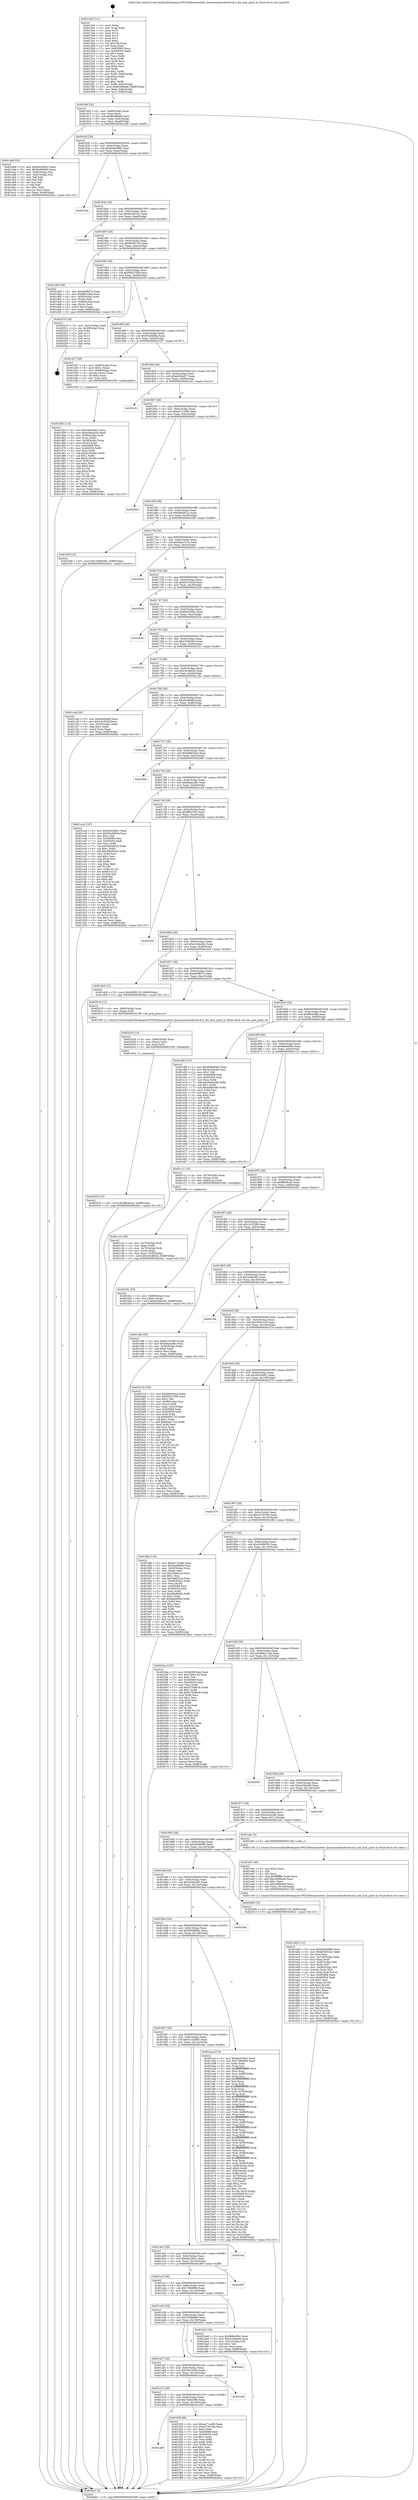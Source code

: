 digraph "0x4015a0" {
  label = "0x4015a0 (/mnt/c/Users/mathe/Desktop/tcc/POCII/binaries/extr_linuxsoundsocdwclocal.h_dw_pcm_push_tx_Final-ollvm.out::main(0))"
  labelloc = "t"
  node[shape=record]

  Entry [label="",width=0.3,height=0.3,shape=circle,fillcolor=black,style=filled]
  "0x40160f" [label="{
     0x40160f [32]\l
     | [instrs]\l
     &nbsp;&nbsp;0x40160f \<+6\>: mov -0x88(%rbp),%eax\l
     &nbsp;&nbsp;0x401615 \<+2\>: mov %eax,%ecx\l
     &nbsp;&nbsp;0x401617 \<+6\>: sub $0x83ef8ab8,%ecx\l
     &nbsp;&nbsp;0x40161d \<+6\>: mov %eax,-0x9c(%rbp)\l
     &nbsp;&nbsp;0x401623 \<+6\>: mov %ecx,-0xa0(%rbp)\l
     &nbsp;&nbsp;0x401629 \<+6\>: je 0000000000401a99 \<main+0x4f9\>\l
  }"]
  "0x401a99" [label="{
     0x401a99 [53]\l
     | [instrs]\l
     &nbsp;&nbsp;0x401a99 \<+5\>: mov $0xbdc028a3,%eax\l
     &nbsp;&nbsp;0x401a9e \<+5\>: mov $0x5b584b62,%ecx\l
     &nbsp;&nbsp;0x401aa3 \<+6\>: mov -0x82(%rbp),%dl\l
     &nbsp;&nbsp;0x401aa9 \<+7\>: mov -0x81(%rbp),%sil\l
     &nbsp;&nbsp;0x401ab0 \<+3\>: mov %dl,%dil\l
     &nbsp;&nbsp;0x401ab3 \<+3\>: and %sil,%dil\l
     &nbsp;&nbsp;0x401ab6 \<+3\>: xor %sil,%dl\l
     &nbsp;&nbsp;0x401ab9 \<+3\>: or %dl,%dil\l
     &nbsp;&nbsp;0x401abc \<+4\>: test $0x1,%dil\l
     &nbsp;&nbsp;0x401ac0 \<+3\>: cmovne %ecx,%eax\l
     &nbsp;&nbsp;0x401ac3 \<+6\>: mov %eax,-0x88(%rbp)\l
     &nbsp;&nbsp;0x401ac9 \<+5\>: jmp 00000000004026a1 \<main+0x1101\>\l
  }"]
  "0x40162f" [label="{
     0x40162f [28]\l
     | [instrs]\l
     &nbsp;&nbsp;0x40162f \<+5\>: jmp 0000000000401634 \<main+0x94\>\l
     &nbsp;&nbsp;0x401634 \<+6\>: mov -0x9c(%rbp),%eax\l
     &nbsp;&nbsp;0x40163a \<+5\>: sub $0x85be0960,%eax\l
     &nbsp;&nbsp;0x40163f \<+6\>: mov %eax,-0xa4(%rbp)\l
     &nbsp;&nbsp;0x401645 \<+6\>: je 00000000004025ad \<main+0x100d\>\l
  }"]
  "0x4026a1" [label="{
     0x4026a1 [5]\l
     | [instrs]\l
     &nbsp;&nbsp;0x4026a1 \<+5\>: jmp 000000000040160f \<main+0x6f\>\l
  }"]
  "0x4015a0" [label="{
     0x4015a0 [111]\l
     | [instrs]\l
     &nbsp;&nbsp;0x4015a0 \<+1\>: push %rbp\l
     &nbsp;&nbsp;0x4015a1 \<+3\>: mov %rsp,%rbp\l
     &nbsp;&nbsp;0x4015a4 \<+2\>: push %r15\l
     &nbsp;&nbsp;0x4015a6 \<+2\>: push %r14\l
     &nbsp;&nbsp;0x4015a8 \<+2\>: push %r13\l
     &nbsp;&nbsp;0x4015aa \<+2\>: push %r12\l
     &nbsp;&nbsp;0x4015ac \<+1\>: push %rbx\l
     &nbsp;&nbsp;0x4015ad \<+7\>: sub $0x138,%rsp\l
     &nbsp;&nbsp;0x4015b4 \<+2\>: xor %eax,%eax\l
     &nbsp;&nbsp;0x4015b6 \<+7\>: mov 0x405068,%ecx\l
     &nbsp;&nbsp;0x4015bd \<+7\>: mov 0x405054,%edx\l
     &nbsp;&nbsp;0x4015c4 \<+3\>: sub $0x1,%eax\l
     &nbsp;&nbsp;0x4015c7 \<+3\>: mov %ecx,%r8d\l
     &nbsp;&nbsp;0x4015ca \<+3\>: add %eax,%r8d\l
     &nbsp;&nbsp;0x4015cd \<+4\>: imul %r8d,%ecx\l
     &nbsp;&nbsp;0x4015d1 \<+3\>: and $0x1,%ecx\l
     &nbsp;&nbsp;0x4015d4 \<+3\>: cmp $0x0,%ecx\l
     &nbsp;&nbsp;0x4015d7 \<+4\>: sete %r9b\l
     &nbsp;&nbsp;0x4015db \<+4\>: and $0x1,%r9b\l
     &nbsp;&nbsp;0x4015df \<+7\>: mov %r9b,-0x82(%rbp)\l
     &nbsp;&nbsp;0x4015e6 \<+3\>: cmp $0xa,%edx\l
     &nbsp;&nbsp;0x4015e9 \<+4\>: setl %r9b\l
     &nbsp;&nbsp;0x4015ed \<+4\>: and $0x1,%r9b\l
     &nbsp;&nbsp;0x4015f1 \<+7\>: mov %r9b,-0x81(%rbp)\l
     &nbsp;&nbsp;0x4015f8 \<+10\>: movl $0x83ef8ab8,-0x88(%rbp)\l
     &nbsp;&nbsp;0x401602 \<+6\>: mov %edi,-0x8c(%rbp)\l
     &nbsp;&nbsp;0x401608 \<+7\>: mov %rsi,-0x98(%rbp)\l
  }"]
  Exit [label="",width=0.3,height=0.3,shape=circle,fillcolor=black,style=filled,peripheries=2]
  "0x4025ad" [label="{
     0x4025ad\l
  }", style=dashed]
  "0x40164b" [label="{
     0x40164b [28]\l
     | [instrs]\l
     &nbsp;&nbsp;0x40164b \<+5\>: jmp 0000000000401650 \<main+0xb0\>\l
     &nbsp;&nbsp;0x401650 \<+6\>: mov -0x9c(%rbp),%eax\l
     &nbsp;&nbsp;0x401656 \<+5\>: sub $0x8e3361d1,%eax\l
     &nbsp;&nbsp;0x40165b \<+6\>: mov %eax,-0xa8(%rbp)\l
     &nbsp;&nbsp;0x401661 \<+6\>: je 0000000000402625 \<main+0x1085\>\l
  }"]
  "0x402033" [label="{
     0x402033 [15]\l
     | [instrs]\l
     &nbsp;&nbsp;0x402033 \<+10\>: movl $0xff636cd2,-0x88(%rbp)\l
     &nbsp;&nbsp;0x40203d \<+5\>: jmp 00000000004026a1 \<main+0x1101\>\l
  }"]
  "0x402625" [label="{
     0x402625\l
  }", style=dashed]
  "0x401667" [label="{
     0x401667 [28]\l
     | [instrs]\l
     &nbsp;&nbsp;0x401667 \<+5\>: jmp 000000000040166c \<main+0xcc\>\l
     &nbsp;&nbsp;0x40166c \<+6\>: mov -0x9c(%rbp),%eax\l
     &nbsp;&nbsp;0x401672 \<+5\>: sub $0x900f5139,%eax\l
     &nbsp;&nbsp;0x401677 \<+6\>: mov %eax,-0xac(%rbp)\l
     &nbsp;&nbsp;0x40167d \<+6\>: je 0000000000401dd5 \<main+0x835\>\l
  }"]
  "0x402024" [label="{
     0x402024 [15]\l
     | [instrs]\l
     &nbsp;&nbsp;0x402024 \<+4\>: mov -0x60(%rbp),%rax\l
     &nbsp;&nbsp;0x402028 \<+3\>: mov (%rax),%rax\l
     &nbsp;&nbsp;0x40202b \<+3\>: mov %rax,%rdi\l
     &nbsp;&nbsp;0x40202e \<+5\>: call 0000000000401030 \<free@plt\>\l
     | [calls]\l
     &nbsp;&nbsp;0x401030 \{1\} (unknown)\l
  }"]
  "0x401dd5" [label="{
     0x401dd5 [36]\l
     | [instrs]\l
     &nbsp;&nbsp;0x401dd5 \<+5\>: mov $0xe60fbf75,%eax\l
     &nbsp;&nbsp;0x401dda \<+5\>: mov $0xf8b3c8fa,%ecx\l
     &nbsp;&nbsp;0x401ddf \<+4\>: mov -0x58(%rbp),%rdx\l
     &nbsp;&nbsp;0x401de3 \<+2\>: mov (%rdx),%esi\l
     &nbsp;&nbsp;0x401de5 \<+4\>: mov -0x68(%rbp),%rdx\l
     &nbsp;&nbsp;0x401de9 \<+2\>: cmp (%rdx),%esi\l
     &nbsp;&nbsp;0x401deb \<+3\>: cmovl %ecx,%eax\l
     &nbsp;&nbsp;0x401dee \<+6\>: mov %eax,-0x88(%rbp)\l
     &nbsp;&nbsp;0x401df4 \<+5\>: jmp 00000000004026a1 \<main+0x1101\>\l
  }"]
  "0x401683" [label="{
     0x401683 [28]\l
     | [instrs]\l
     &nbsp;&nbsp;0x401683 \<+5\>: jmp 0000000000401688 \<main+0xe8\>\l
     &nbsp;&nbsp;0x401688 \<+6\>: mov -0x9c(%rbp),%eax\l
     &nbsp;&nbsp;0x40168e \<+5\>: sub $0x90427f58,%eax\l
     &nbsp;&nbsp;0x401693 \<+6\>: mov %eax,-0xb0(%rbp)\l
     &nbsp;&nbsp;0x401699 \<+6\>: je 0000000000402519 \<main+0xf79\>\l
  }"]
  "0x401a8f" [label="{
     0x401a8f\l
  }", style=dashed]
  "0x402519" [label="{
     0x402519 [18]\l
     | [instrs]\l
     &nbsp;&nbsp;0x402519 \<+3\>: mov -0x2c(%rbp),%eax\l
     &nbsp;&nbsp;0x40251c \<+4\>: lea -0x28(%rbp),%rsp\l
     &nbsp;&nbsp;0x402520 \<+1\>: pop %rbx\l
     &nbsp;&nbsp;0x402521 \<+2\>: pop %r12\l
     &nbsp;&nbsp;0x402523 \<+2\>: pop %r13\l
     &nbsp;&nbsp;0x402525 \<+2\>: pop %r14\l
     &nbsp;&nbsp;0x402527 \<+2\>: pop %r15\l
     &nbsp;&nbsp;0x402529 \<+1\>: pop %rbp\l
     &nbsp;&nbsp;0x40252a \<+1\>: ret\l
  }"]
  "0x40169f" [label="{
     0x40169f [28]\l
     | [instrs]\l
     &nbsp;&nbsp;0x40169f \<+5\>: jmp 00000000004016a4 \<main+0x104\>\l
     &nbsp;&nbsp;0x4016a4 \<+6\>: mov -0x9c(%rbp),%eax\l
     &nbsp;&nbsp;0x4016aa \<+5\>: sub $0x95a9db0a,%eax\l
     &nbsp;&nbsp;0x4016af \<+6\>: mov %eax,-0xb4(%rbp)\l
     &nbsp;&nbsp;0x4016b5 \<+6\>: je 0000000000401d37 \<main+0x797\>\l
  }"]
  "0x401f38" [label="{
     0x401f38 [86]\l
     | [instrs]\l
     &nbsp;&nbsp;0x401f38 \<+5\>: mov $0xaa71c499,%eax\l
     &nbsp;&nbsp;0x401f3d \<+5\>: mov $0x3c7b518e,%ecx\l
     &nbsp;&nbsp;0x401f42 \<+2\>: xor %edx,%edx\l
     &nbsp;&nbsp;0x401f44 \<+7\>: mov 0x405068,%esi\l
     &nbsp;&nbsp;0x401f4b \<+7\>: mov 0x405054,%edi\l
     &nbsp;&nbsp;0x401f52 \<+3\>: sub $0x1,%edx\l
     &nbsp;&nbsp;0x401f55 \<+3\>: mov %esi,%r8d\l
     &nbsp;&nbsp;0x401f58 \<+3\>: add %edx,%r8d\l
     &nbsp;&nbsp;0x401f5b \<+4\>: imul %r8d,%esi\l
     &nbsp;&nbsp;0x401f5f \<+3\>: and $0x1,%esi\l
     &nbsp;&nbsp;0x401f62 \<+3\>: cmp $0x0,%esi\l
     &nbsp;&nbsp;0x401f65 \<+4\>: sete %r9b\l
     &nbsp;&nbsp;0x401f69 \<+3\>: cmp $0xa,%edi\l
     &nbsp;&nbsp;0x401f6c \<+4\>: setl %r10b\l
     &nbsp;&nbsp;0x401f70 \<+3\>: mov %r9b,%r11b\l
     &nbsp;&nbsp;0x401f73 \<+3\>: and %r10b,%r11b\l
     &nbsp;&nbsp;0x401f76 \<+3\>: xor %r10b,%r9b\l
     &nbsp;&nbsp;0x401f79 \<+3\>: or %r9b,%r11b\l
     &nbsp;&nbsp;0x401f7c \<+4\>: test $0x1,%r11b\l
     &nbsp;&nbsp;0x401f80 \<+3\>: cmovne %ecx,%eax\l
     &nbsp;&nbsp;0x401f83 \<+6\>: mov %eax,-0x88(%rbp)\l
     &nbsp;&nbsp;0x401f89 \<+5\>: jmp 00000000004026a1 \<main+0x1101\>\l
  }"]
  "0x401d37" [label="{
     0x401d37 [29]\l
     | [instrs]\l
     &nbsp;&nbsp;0x401d37 \<+4\>: mov -0x68(%rbp),%rax\l
     &nbsp;&nbsp;0x401d3b \<+6\>: movl $0x1,(%rax)\l
     &nbsp;&nbsp;0x401d41 \<+4\>: mov -0x68(%rbp),%rax\l
     &nbsp;&nbsp;0x401d45 \<+3\>: movslq (%rax),%rax\l
     &nbsp;&nbsp;0x401d48 \<+4\>: shl $0x2,%rax\l
     &nbsp;&nbsp;0x401d4c \<+3\>: mov %rax,%rdi\l
     &nbsp;&nbsp;0x401d4f \<+5\>: call 0000000000401050 \<malloc@plt\>\l
     | [calls]\l
     &nbsp;&nbsp;0x401050 \{1\} (unknown)\l
  }"]
  "0x4016bb" [label="{
     0x4016bb [28]\l
     | [instrs]\l
     &nbsp;&nbsp;0x4016bb \<+5\>: jmp 00000000004016c0 \<main+0x120\>\l
     &nbsp;&nbsp;0x4016c0 \<+6\>: mov -0x9c(%rbp),%eax\l
     &nbsp;&nbsp;0x4016c6 \<+5\>: sub $0xa8504d17,%eax\l
     &nbsp;&nbsp;0x4016cb \<+6\>: mov %eax,-0xb8(%rbp)\l
     &nbsp;&nbsp;0x4016d1 \<+6\>: je 00000000004021d1 \<main+0xc31\>\l
  }"]
  "0x401a73" [label="{
     0x401a73 [28]\l
     | [instrs]\l
     &nbsp;&nbsp;0x401a73 \<+5\>: jmp 0000000000401a78 \<main+0x4d8\>\l
     &nbsp;&nbsp;0x401a78 \<+6\>: mov -0x9c(%rbp),%eax\l
     &nbsp;&nbsp;0x401a7e \<+5\>: sub $0x7b9b2060,%eax\l
     &nbsp;&nbsp;0x401a83 \<+6\>: mov %eax,-0x140(%rbp)\l
     &nbsp;&nbsp;0x401a89 \<+6\>: je 0000000000401f38 \<main+0x998\>\l
  }"]
  "0x4021d1" [label="{
     0x4021d1\l
  }", style=dashed]
  "0x4016d7" [label="{
     0x4016d7 [28]\l
     | [instrs]\l
     &nbsp;&nbsp;0x4016d7 \<+5\>: jmp 00000000004016dc \<main+0x13c\>\l
     &nbsp;&nbsp;0x4016dc \<+6\>: mov -0x9c(%rbp),%eax\l
     &nbsp;&nbsp;0x4016e2 \<+5\>: sub $0xaa71c499,%eax\l
     &nbsp;&nbsp;0x4016e7 \<+6\>: mov %eax,-0xbc(%rbp)\l
     &nbsp;&nbsp;0x4016ed \<+6\>: je 0000000000402603 \<main+0x1063\>\l
  }"]
  "0x4021ad" [label="{
     0x4021ad\l
  }", style=dashed]
  "0x402603" [label="{
     0x402603\l
  }", style=dashed]
  "0x4016f3" [label="{
     0x4016f3 [28]\l
     | [instrs]\l
     &nbsp;&nbsp;0x4016f3 \<+5\>: jmp 00000000004016f8 \<main+0x158\>\l
     &nbsp;&nbsp;0x4016f8 \<+6\>: mov -0x9c(%rbp),%eax\l
     &nbsp;&nbsp;0x4016fe \<+5\>: sub $0xb9d3022c,%eax\l
     &nbsp;&nbsp;0x401703 \<+6\>: mov %eax,-0xc0(%rbp)\l
     &nbsp;&nbsp;0x401709 \<+6\>: je 0000000000401f29 \<main+0x989\>\l
  }"]
  "0x401a57" [label="{
     0x401a57 [28]\l
     | [instrs]\l
     &nbsp;&nbsp;0x401a57 \<+5\>: jmp 0000000000401a5c \<main+0x4bc\>\l
     &nbsp;&nbsp;0x401a5c \<+6\>: mov -0x9c(%rbp),%eax\l
     &nbsp;&nbsp;0x401a62 \<+5\>: sub $0x79416420,%eax\l
     &nbsp;&nbsp;0x401a67 \<+6\>: mov %eax,-0x13c(%rbp)\l
     &nbsp;&nbsp;0x401a6d \<+6\>: je 00000000004021ad \<main+0xc0d\>\l
  }"]
  "0x401f29" [label="{
     0x401f29 [15]\l
     | [instrs]\l
     &nbsp;&nbsp;0x401f29 \<+10\>: movl $0x7b9b2060,-0x88(%rbp)\l
     &nbsp;&nbsp;0x401f33 \<+5\>: jmp 00000000004026a1 \<main+0x1101\>\l
  }"]
  "0x40170f" [label="{
     0x40170f [28]\l
     | [instrs]\l
     &nbsp;&nbsp;0x40170f \<+5\>: jmp 0000000000401714 \<main+0x174\>\l
     &nbsp;&nbsp;0x401714 \<+6\>: mov -0x9c(%rbp),%eax\l
     &nbsp;&nbsp;0x40171a \<+5\>: sub $0xbbac7e7a,%eax\l
     &nbsp;&nbsp;0x40171f \<+6\>: mov %eax,-0xc4(%rbp)\l
     &nbsp;&nbsp;0x401725 \<+6\>: je 0000000000402042 \<main+0xaa2\>\l
  }"]
  "0x402662" [label="{
     0x402662\l
  }", style=dashed]
  "0x402042" [label="{
     0x402042\l
  }", style=dashed]
  "0x40172b" [label="{
     0x40172b [28]\l
     | [instrs]\l
     &nbsp;&nbsp;0x40172b \<+5\>: jmp 0000000000401730 \<main+0x190\>\l
     &nbsp;&nbsp;0x401730 \<+6\>: mov -0x9c(%rbp),%eax\l
     &nbsp;&nbsp;0x401736 \<+5\>: sub $0xbd74322f,%eax\l
     &nbsp;&nbsp;0x40173b \<+6\>: mov %eax,-0xc8(%rbp)\l
     &nbsp;&nbsp;0x401741 \<+6\>: je 00000000004022e9 \<main+0xd49\>\l
  }"]
  "0x401eb9" [label="{
     0x401eb9 [112]\l
     | [instrs]\l
     &nbsp;&nbsp;0x401eb9 \<+5\>: mov $0x85be0960,%ecx\l
     &nbsp;&nbsp;0x401ebe \<+5\>: mov $0xb9d3022c,%edx\l
     &nbsp;&nbsp;0x401ec3 \<+2\>: xor %esi,%esi\l
     &nbsp;&nbsp;0x401ec5 \<+6\>: mov -0x144(%rbp),%edi\l
     &nbsp;&nbsp;0x401ecb \<+3\>: imul %eax,%edi\l
     &nbsp;&nbsp;0x401ece \<+4\>: mov -0x60(%rbp),%r8\l
     &nbsp;&nbsp;0x401ed2 \<+3\>: mov (%r8),%r8\l
     &nbsp;&nbsp;0x401ed5 \<+4\>: mov -0x58(%rbp),%r9\l
     &nbsp;&nbsp;0x401ed9 \<+3\>: movslq (%r9),%r9\l
     &nbsp;&nbsp;0x401edc \<+4\>: mov %edi,(%r8,%r9,4)\l
     &nbsp;&nbsp;0x401ee0 \<+7\>: mov 0x405068,%eax\l
     &nbsp;&nbsp;0x401ee7 \<+7\>: mov 0x405054,%edi\l
     &nbsp;&nbsp;0x401eee \<+3\>: sub $0x1,%esi\l
     &nbsp;&nbsp;0x401ef1 \<+3\>: mov %eax,%r10d\l
     &nbsp;&nbsp;0x401ef4 \<+3\>: add %esi,%r10d\l
     &nbsp;&nbsp;0x401ef7 \<+4\>: imul %r10d,%eax\l
     &nbsp;&nbsp;0x401efb \<+3\>: and $0x1,%eax\l
     &nbsp;&nbsp;0x401efe \<+3\>: cmp $0x0,%eax\l
     &nbsp;&nbsp;0x401f01 \<+4\>: sete %r11b\l
     &nbsp;&nbsp;0x401f05 \<+3\>: cmp $0xa,%edi\l
     &nbsp;&nbsp;0x401f08 \<+3\>: setl %bl\l
     &nbsp;&nbsp;0x401f0b \<+3\>: mov %r11b,%r14b\l
     &nbsp;&nbsp;0x401f0e \<+3\>: and %bl,%r14b\l
     &nbsp;&nbsp;0x401f11 \<+3\>: xor %bl,%r11b\l
     &nbsp;&nbsp;0x401f14 \<+3\>: or %r11b,%r14b\l
     &nbsp;&nbsp;0x401f17 \<+4\>: test $0x1,%r14b\l
     &nbsp;&nbsp;0x401f1b \<+3\>: cmovne %edx,%ecx\l
     &nbsp;&nbsp;0x401f1e \<+6\>: mov %ecx,-0x88(%rbp)\l
     &nbsp;&nbsp;0x401f24 \<+5\>: jmp 00000000004026a1 \<main+0x1101\>\l
  }"]
  "0x4022e9" [label="{
     0x4022e9\l
  }", style=dashed]
  "0x401747" [label="{
     0x401747 [28]\l
     | [instrs]\l
     &nbsp;&nbsp;0x401747 \<+5\>: jmp 000000000040174c \<main+0x1ac\>\l
     &nbsp;&nbsp;0x40174c \<+6\>: mov -0x9c(%rbp),%eax\l
     &nbsp;&nbsp;0x401752 \<+5\>: sub $0xbdc028a3,%eax\l
     &nbsp;&nbsp;0x401757 \<+6\>: mov %eax,-0xcc(%rbp)\l
     &nbsp;&nbsp;0x40175d \<+6\>: je 000000000040252b \<main+0xf8b\>\l
  }"]
  "0x401e91" [label="{
     0x401e91 [40]\l
     | [instrs]\l
     &nbsp;&nbsp;0x401e91 \<+5\>: mov $0x2,%ecx\l
     &nbsp;&nbsp;0x401e96 \<+1\>: cltd\l
     &nbsp;&nbsp;0x401e97 \<+2\>: idiv %ecx\l
     &nbsp;&nbsp;0x401e99 \<+6\>: imul $0xfffffffe,%edx,%ecx\l
     &nbsp;&nbsp;0x401e9f \<+6\>: add $0xc4966ad4,%ecx\l
     &nbsp;&nbsp;0x401ea5 \<+3\>: add $0x1,%ecx\l
     &nbsp;&nbsp;0x401ea8 \<+6\>: sub $0xc4966ad4,%ecx\l
     &nbsp;&nbsp;0x401eae \<+6\>: mov %ecx,-0x144(%rbp)\l
     &nbsp;&nbsp;0x401eb4 \<+5\>: call 0000000000401160 \<next_i\>\l
     | [calls]\l
     &nbsp;&nbsp;0x401160 \{1\} (/mnt/c/Users/mathe/Desktop/tcc/POCII/binaries/extr_linuxsoundsocdwclocal.h_dw_pcm_push_tx_Final-ollvm.out::next_i)\l
  }"]
  "0x40252b" [label="{
     0x40252b\l
  }", style=dashed]
  "0x401763" [label="{
     0x401763 [28]\l
     | [instrs]\l
     &nbsp;&nbsp;0x401763 \<+5\>: jmp 0000000000401768 \<main+0x1c8\>\l
     &nbsp;&nbsp;0x401768 \<+6\>: mov -0x9c(%rbp),%eax\l
     &nbsp;&nbsp;0x40176e \<+5\>: sub $0xc538d3b0,%eax\l
     &nbsp;&nbsp;0x401773 \<+6\>: mov %eax,-0xd0(%rbp)\l
     &nbsp;&nbsp;0x401779 \<+6\>: je 000000000040222c \<main+0xc8c\>\l
  }"]
  "0x401d54" [label="{
     0x401d54 [114]\l
     | [instrs]\l
     &nbsp;&nbsp;0x401d54 \<+5\>: mov $0x265c8d01,%ecx\l
     &nbsp;&nbsp;0x401d59 \<+5\>: mov $0xe5d4a424,%edx\l
     &nbsp;&nbsp;0x401d5e \<+4\>: mov -0x60(%rbp),%rdi\l
     &nbsp;&nbsp;0x401d62 \<+3\>: mov %rax,(%rdi)\l
     &nbsp;&nbsp;0x401d65 \<+4\>: mov -0x58(%rbp),%rax\l
     &nbsp;&nbsp;0x401d69 \<+6\>: movl $0x0,(%rax)\l
     &nbsp;&nbsp;0x401d6f \<+7\>: mov 0x405068,%esi\l
     &nbsp;&nbsp;0x401d76 \<+8\>: mov 0x405054,%r8d\l
     &nbsp;&nbsp;0x401d7e \<+3\>: mov %esi,%r9d\l
     &nbsp;&nbsp;0x401d81 \<+7\>: sub $0xdc323e6c,%r9d\l
     &nbsp;&nbsp;0x401d88 \<+4\>: sub $0x1,%r9d\l
     &nbsp;&nbsp;0x401d8c \<+7\>: add $0xdc323e6c,%r9d\l
     &nbsp;&nbsp;0x401d93 \<+4\>: imul %r9d,%esi\l
     &nbsp;&nbsp;0x401d97 \<+3\>: and $0x1,%esi\l
     &nbsp;&nbsp;0x401d9a \<+3\>: cmp $0x0,%esi\l
     &nbsp;&nbsp;0x401d9d \<+4\>: sete %r10b\l
     &nbsp;&nbsp;0x401da1 \<+4\>: cmp $0xa,%r8d\l
     &nbsp;&nbsp;0x401da5 \<+4\>: setl %r11b\l
     &nbsp;&nbsp;0x401da9 \<+3\>: mov %r10b,%bl\l
     &nbsp;&nbsp;0x401dac \<+3\>: and %r11b,%bl\l
     &nbsp;&nbsp;0x401daf \<+3\>: xor %r11b,%r10b\l
     &nbsp;&nbsp;0x401db2 \<+3\>: or %r10b,%bl\l
     &nbsp;&nbsp;0x401db5 \<+3\>: test $0x1,%bl\l
     &nbsp;&nbsp;0x401db8 \<+3\>: cmovne %edx,%ecx\l
     &nbsp;&nbsp;0x401dbb \<+6\>: mov %ecx,-0x88(%rbp)\l
     &nbsp;&nbsp;0x401dc1 \<+5\>: jmp 00000000004026a1 \<main+0x1101\>\l
  }"]
  "0x40222c" [label="{
     0x40222c\l
  }", style=dashed]
  "0x40177f" [label="{
     0x40177f [28]\l
     | [instrs]\l
     &nbsp;&nbsp;0x40177f \<+5\>: jmp 0000000000401784 \<main+0x1e4\>\l
     &nbsp;&nbsp;0x401784 \<+6\>: mov -0x9c(%rbp),%eax\l
     &nbsp;&nbsp;0x40178a \<+5\>: sub $0xc6c4b62b,%eax\l
     &nbsp;&nbsp;0x40178f \<+6\>: mov %eax,-0xd4(%rbp)\l
     &nbsp;&nbsp;0x401795 \<+6\>: je 0000000000401c4a \<main+0x6aa\>\l
  }"]
  "0x401c2c" [label="{
     0x401c2c [30]\l
     | [instrs]\l
     &nbsp;&nbsp;0x401c2c \<+4\>: mov -0x70(%rbp),%rdi\l
     &nbsp;&nbsp;0x401c30 \<+2\>: mov %eax,(%rdi)\l
     &nbsp;&nbsp;0x401c32 \<+4\>: mov -0x70(%rbp),%rdi\l
     &nbsp;&nbsp;0x401c36 \<+2\>: mov (%rdi),%eax\l
     &nbsp;&nbsp;0x401c38 \<+3\>: mov %eax,-0x30(%rbp)\l
     &nbsp;&nbsp;0x401c3b \<+10\>: movl $0xc6c4b62b,-0x88(%rbp)\l
     &nbsp;&nbsp;0x401c45 \<+5\>: jmp 00000000004026a1 \<main+0x1101\>\l
  }"]
  "0x401c4a" [label="{
     0x401c4a [30]\l
     | [instrs]\l
     &nbsp;&nbsp;0x401c4a \<+5\>: mov $0xcbc69d4f,%eax\l
     &nbsp;&nbsp;0x401c4f \<+5\>: mov $0x141f52bf,%ecx\l
     &nbsp;&nbsp;0x401c54 \<+3\>: mov -0x30(%rbp),%edx\l
     &nbsp;&nbsp;0x401c57 \<+3\>: cmp $0x1,%edx\l
     &nbsp;&nbsp;0x401c5a \<+3\>: cmovl %ecx,%eax\l
     &nbsp;&nbsp;0x401c5d \<+6\>: mov %eax,-0x88(%rbp)\l
     &nbsp;&nbsp;0x401c63 \<+5\>: jmp 00000000004026a1 \<main+0x1101\>\l
  }"]
  "0x40179b" [label="{
     0x40179b [28]\l
     | [instrs]\l
     &nbsp;&nbsp;0x40179b \<+5\>: jmp 00000000004017a0 \<main+0x200\>\l
     &nbsp;&nbsp;0x4017a0 \<+6\>: mov -0x9c(%rbp),%eax\l
     &nbsp;&nbsp;0x4017a6 \<+5\>: sub $0xcbc69d4f,%eax\l
     &nbsp;&nbsp;0x4017ab \<+6\>: mov %eax,-0xd8(%rbp)\l
     &nbsp;&nbsp;0x4017b1 \<+6\>: je 0000000000401c68 \<main+0x6c8\>\l
  }"]
  "0x401a3b" [label="{
     0x401a3b [28]\l
     | [instrs]\l
     &nbsp;&nbsp;0x401a3b \<+5\>: jmp 0000000000401a40 \<main+0x4a0\>\l
     &nbsp;&nbsp;0x401a40 \<+6\>: mov -0x9c(%rbp),%eax\l
     &nbsp;&nbsp;0x401a46 \<+5\>: sub $0x76396b90,%eax\l
     &nbsp;&nbsp;0x401a4b \<+6\>: mov %eax,-0x138(%rbp)\l
     &nbsp;&nbsp;0x401a51 \<+6\>: je 0000000000402662 \<main+0x10c2\>\l
  }"]
  "0x401c68" [label="{
     0x401c68\l
  }", style=dashed]
  "0x4017b7" [label="{
     0x4017b7 [28]\l
     | [instrs]\l
     &nbsp;&nbsp;0x4017b7 \<+5\>: jmp 00000000004017bc \<main+0x21c\>\l
     &nbsp;&nbsp;0x4017bc \<+6\>: mov -0x9c(%rbp),%eax\l
     &nbsp;&nbsp;0x4017c2 \<+5\>: sub $0xd06934ea,%eax\l
     &nbsp;&nbsp;0x4017c7 \<+6\>: mov %eax,-0xdc(%rbp)\l
     &nbsp;&nbsp;0x4017cd \<+6\>: je 000000000040268c \<main+0x10ec\>\l
  }"]
  "0x401be0" [label="{
     0x401be0 [30]\l
     | [instrs]\l
     &nbsp;&nbsp;0x401be0 \<+5\>: mov $0xfb6e089c,%eax\l
     &nbsp;&nbsp;0x401be5 \<+5\>: mov $0x4c26ae9d,%ecx\l
     &nbsp;&nbsp;0x401bea \<+3\>: mov -0x31(%rbp),%dl\l
     &nbsp;&nbsp;0x401bed \<+3\>: test $0x1,%dl\l
     &nbsp;&nbsp;0x401bf0 \<+3\>: cmovne %ecx,%eax\l
     &nbsp;&nbsp;0x401bf3 \<+6\>: mov %eax,-0x88(%rbp)\l
     &nbsp;&nbsp;0x401bf9 \<+5\>: jmp 00000000004026a1 \<main+0x1101\>\l
  }"]
  "0x40268c" [label="{
     0x40268c\l
  }", style=dashed]
  "0x4017d3" [label="{
     0x4017d3 [28]\l
     | [instrs]\l
     &nbsp;&nbsp;0x4017d3 \<+5\>: jmp 00000000004017d8 \<main+0x238\>\l
     &nbsp;&nbsp;0x4017d8 \<+6\>: mov -0x9c(%rbp),%eax\l
     &nbsp;&nbsp;0x4017de \<+5\>: sub $0xd9aea48c,%eax\l
     &nbsp;&nbsp;0x4017e3 \<+6\>: mov %eax,-0xe0(%rbp)\l
     &nbsp;&nbsp;0x4017e9 \<+6\>: je 0000000000401ca4 \<main+0x704\>\l
  }"]
  "0x401a1f" [label="{
     0x401a1f [28]\l
     | [instrs]\l
     &nbsp;&nbsp;0x401a1f \<+5\>: jmp 0000000000401a24 \<main+0x484\>\l
     &nbsp;&nbsp;0x401a24 \<+6\>: mov -0x9c(%rbp),%eax\l
     &nbsp;&nbsp;0x401a2a \<+5\>: sub $0x73f6d99d,%eax\l
     &nbsp;&nbsp;0x401a2f \<+6\>: mov %eax,-0x134(%rbp)\l
     &nbsp;&nbsp;0x401a35 \<+6\>: je 0000000000401be0 \<main+0x640\>\l
  }"]
  "0x401ca4" [label="{
     0x401ca4 [147]\l
     | [instrs]\l
     &nbsp;&nbsp;0x401ca4 \<+5\>: mov $0x265c8d01,%eax\l
     &nbsp;&nbsp;0x401ca9 \<+5\>: mov $0x95a9db0a,%ecx\l
     &nbsp;&nbsp;0x401cae \<+2\>: mov $0x1,%dl\l
     &nbsp;&nbsp;0x401cb0 \<+7\>: mov 0x405068,%esi\l
     &nbsp;&nbsp;0x401cb7 \<+7\>: mov 0x405054,%edi\l
     &nbsp;&nbsp;0x401cbe \<+3\>: mov %esi,%r8d\l
     &nbsp;&nbsp;0x401cc1 \<+7\>: sub $0x39d28c92,%r8d\l
     &nbsp;&nbsp;0x401cc8 \<+4\>: sub $0x1,%r8d\l
     &nbsp;&nbsp;0x401ccc \<+7\>: add $0x39d28c92,%r8d\l
     &nbsp;&nbsp;0x401cd3 \<+4\>: imul %r8d,%esi\l
     &nbsp;&nbsp;0x401cd7 \<+3\>: and $0x1,%esi\l
     &nbsp;&nbsp;0x401cda \<+3\>: cmp $0x0,%esi\l
     &nbsp;&nbsp;0x401cdd \<+4\>: sete %r9b\l
     &nbsp;&nbsp;0x401ce1 \<+3\>: cmp $0xa,%edi\l
     &nbsp;&nbsp;0x401ce4 \<+4\>: setl %r10b\l
     &nbsp;&nbsp;0x401ce8 \<+3\>: mov %r9b,%r11b\l
     &nbsp;&nbsp;0x401ceb \<+4\>: xor $0xff,%r11b\l
     &nbsp;&nbsp;0x401cef \<+3\>: mov %r10b,%bl\l
     &nbsp;&nbsp;0x401cf2 \<+3\>: xor $0xff,%bl\l
     &nbsp;&nbsp;0x401cf5 \<+3\>: xor $0x0,%dl\l
     &nbsp;&nbsp;0x401cf8 \<+3\>: mov %r11b,%r14b\l
     &nbsp;&nbsp;0x401cfb \<+4\>: and $0x0,%r14b\l
     &nbsp;&nbsp;0x401cff \<+3\>: and %dl,%r9b\l
     &nbsp;&nbsp;0x401d02 \<+3\>: mov %bl,%r15b\l
     &nbsp;&nbsp;0x401d05 \<+4\>: and $0x0,%r15b\l
     &nbsp;&nbsp;0x401d09 \<+3\>: and %dl,%r10b\l
     &nbsp;&nbsp;0x401d0c \<+3\>: or %r9b,%r14b\l
     &nbsp;&nbsp;0x401d0f \<+3\>: or %r10b,%r15b\l
     &nbsp;&nbsp;0x401d12 \<+3\>: xor %r15b,%r14b\l
     &nbsp;&nbsp;0x401d15 \<+3\>: or %bl,%r11b\l
     &nbsp;&nbsp;0x401d18 \<+4\>: xor $0xff,%r11b\l
     &nbsp;&nbsp;0x401d1c \<+3\>: or $0x0,%dl\l
     &nbsp;&nbsp;0x401d1f \<+3\>: and %dl,%r11b\l
     &nbsp;&nbsp;0x401d22 \<+3\>: or %r11b,%r14b\l
     &nbsp;&nbsp;0x401d25 \<+4\>: test $0x1,%r14b\l
     &nbsp;&nbsp;0x401d29 \<+3\>: cmovne %ecx,%eax\l
     &nbsp;&nbsp;0x401d2c \<+6\>: mov %eax,-0x88(%rbp)\l
     &nbsp;&nbsp;0x401d32 \<+5\>: jmp 00000000004026a1 \<main+0x1101\>\l
  }"]
  "0x4017ef" [label="{
     0x4017ef [28]\l
     | [instrs]\l
     &nbsp;&nbsp;0x4017ef \<+5\>: jmp 00000000004017f4 \<main+0x254\>\l
     &nbsp;&nbsp;0x4017f4 \<+6\>: mov -0x9c(%rbp),%eax\l
     &nbsp;&nbsp;0x4017fa \<+5\>: sub $0xdff21943,%eax\l
     &nbsp;&nbsp;0x4017ff \<+6\>: mov %eax,-0xe4(%rbp)\l
     &nbsp;&nbsp;0x401805 \<+6\>: je 0000000000402256 \<main+0xcb6\>\l
  }"]
  "0x40239f" [label="{
     0x40239f\l
  }", style=dashed]
  "0x402256" [label="{
     0x402256\l
  }", style=dashed]
  "0x40180b" [label="{
     0x40180b [28]\l
     | [instrs]\l
     &nbsp;&nbsp;0x40180b \<+5\>: jmp 0000000000401810 \<main+0x270\>\l
     &nbsp;&nbsp;0x401810 \<+6\>: mov -0x9c(%rbp),%eax\l
     &nbsp;&nbsp;0x401816 \<+5\>: sub $0xe5d4a424,%eax\l
     &nbsp;&nbsp;0x40181b \<+6\>: mov %eax,-0xe8(%rbp)\l
     &nbsp;&nbsp;0x401821 \<+6\>: je 0000000000401dc6 \<main+0x826\>\l
  }"]
  "0x401a03" [label="{
     0x401a03 [28]\l
     | [instrs]\l
     &nbsp;&nbsp;0x401a03 \<+5\>: jmp 0000000000401a08 \<main+0x468\>\l
     &nbsp;&nbsp;0x401a08 \<+6\>: mov -0x9c(%rbp),%eax\l
     &nbsp;&nbsp;0x401a0e \<+5\>: sub $0x6efc39a1,%eax\l
     &nbsp;&nbsp;0x401a13 \<+6\>: mov %eax,-0x130(%rbp)\l
     &nbsp;&nbsp;0x401a19 \<+6\>: je 000000000040239f \<main+0xdff\>\l
  }"]
  "0x401dc6" [label="{
     0x401dc6 [15]\l
     | [instrs]\l
     &nbsp;&nbsp;0x401dc6 \<+10\>: movl $0x900f5139,-0x88(%rbp)\l
     &nbsp;&nbsp;0x401dd0 \<+5\>: jmp 00000000004026a1 \<main+0x1101\>\l
  }"]
  "0x401827" [label="{
     0x401827 [28]\l
     | [instrs]\l
     &nbsp;&nbsp;0x401827 \<+5\>: jmp 000000000040182c \<main+0x28c\>\l
     &nbsp;&nbsp;0x40182c \<+6\>: mov -0x9c(%rbp),%eax\l
     &nbsp;&nbsp;0x401832 \<+5\>: sub $0xe60fbf75,%eax\l
     &nbsp;&nbsp;0x401837 \<+6\>: mov %eax,-0xec(%rbp)\l
     &nbsp;&nbsp;0x40183d \<+6\>: je 0000000000402018 \<main+0xa78\>\l
  }"]
  "0x4023ae" [label="{
     0x4023ae\l
  }", style=dashed]
  "0x402018" [label="{
     0x402018 [12]\l
     | [instrs]\l
     &nbsp;&nbsp;0x402018 \<+4\>: mov -0x60(%rbp),%rax\l
     &nbsp;&nbsp;0x40201c \<+3\>: mov (%rax),%rdi\l
     &nbsp;&nbsp;0x40201f \<+5\>: call 00000000004013f0 \<dw_pcm_push_tx\>\l
     | [calls]\l
     &nbsp;&nbsp;0x4013f0 \{1\} (/mnt/c/Users/mathe/Desktop/tcc/POCII/binaries/extr_linuxsoundsocdwclocal.h_dw_pcm_push_tx_Final-ollvm.out::dw_pcm_push_tx)\l
  }"]
  "0x401843" [label="{
     0x401843 [28]\l
     | [instrs]\l
     &nbsp;&nbsp;0x401843 \<+5\>: jmp 0000000000401848 \<main+0x2a8\>\l
     &nbsp;&nbsp;0x401848 \<+6\>: mov -0x9c(%rbp),%eax\l
     &nbsp;&nbsp;0x40184e \<+5\>: sub $0xf8b3c8fa,%eax\l
     &nbsp;&nbsp;0x401853 \<+6\>: mov %eax,-0xf0(%rbp)\l
     &nbsp;&nbsp;0x401859 \<+6\>: je 0000000000401df9 \<main+0x859\>\l
  }"]
  "0x4019e7" [label="{
     0x4019e7 [28]\l
     | [instrs]\l
     &nbsp;&nbsp;0x4019e7 \<+5\>: jmp 00000000004019ec \<main+0x44c\>\l
     &nbsp;&nbsp;0x4019ec \<+6\>: mov -0x9c(%rbp),%eax\l
     &nbsp;&nbsp;0x4019f2 \<+5\>: sub $0x611d2863,%eax\l
     &nbsp;&nbsp;0x4019f7 \<+6\>: mov %eax,-0x12c(%rbp)\l
     &nbsp;&nbsp;0x4019fd \<+6\>: je 00000000004023ae \<main+0xe0e\>\l
  }"]
  "0x401df9" [label="{
     0x401df9 [147]\l
     | [instrs]\l
     &nbsp;&nbsp;0x401df9 \<+5\>: mov $0x85be0960,%eax\l
     &nbsp;&nbsp;0x401dfe \<+5\>: mov $0x4c43ac46,%ecx\l
     &nbsp;&nbsp;0x401e03 \<+2\>: mov $0x1,%dl\l
     &nbsp;&nbsp;0x401e05 \<+7\>: mov 0x405068,%esi\l
     &nbsp;&nbsp;0x401e0c \<+7\>: mov 0x405054,%edi\l
     &nbsp;&nbsp;0x401e13 \<+3\>: mov %esi,%r8d\l
     &nbsp;&nbsp;0x401e16 \<+7\>: add $0x406fcb96,%r8d\l
     &nbsp;&nbsp;0x401e1d \<+4\>: sub $0x1,%r8d\l
     &nbsp;&nbsp;0x401e21 \<+7\>: sub $0x406fcb96,%r8d\l
     &nbsp;&nbsp;0x401e28 \<+4\>: imul %r8d,%esi\l
     &nbsp;&nbsp;0x401e2c \<+3\>: and $0x1,%esi\l
     &nbsp;&nbsp;0x401e2f \<+3\>: cmp $0x0,%esi\l
     &nbsp;&nbsp;0x401e32 \<+4\>: sete %r9b\l
     &nbsp;&nbsp;0x401e36 \<+3\>: cmp $0xa,%edi\l
     &nbsp;&nbsp;0x401e39 \<+4\>: setl %r10b\l
     &nbsp;&nbsp;0x401e3d \<+3\>: mov %r9b,%r11b\l
     &nbsp;&nbsp;0x401e40 \<+4\>: xor $0xff,%r11b\l
     &nbsp;&nbsp;0x401e44 \<+3\>: mov %r10b,%bl\l
     &nbsp;&nbsp;0x401e47 \<+3\>: xor $0xff,%bl\l
     &nbsp;&nbsp;0x401e4a \<+3\>: xor $0x0,%dl\l
     &nbsp;&nbsp;0x401e4d \<+3\>: mov %r11b,%r14b\l
     &nbsp;&nbsp;0x401e50 \<+4\>: and $0x0,%r14b\l
     &nbsp;&nbsp;0x401e54 \<+3\>: and %dl,%r9b\l
     &nbsp;&nbsp;0x401e57 \<+3\>: mov %bl,%r15b\l
     &nbsp;&nbsp;0x401e5a \<+4\>: and $0x0,%r15b\l
     &nbsp;&nbsp;0x401e5e \<+3\>: and %dl,%r10b\l
     &nbsp;&nbsp;0x401e61 \<+3\>: or %r9b,%r14b\l
     &nbsp;&nbsp;0x401e64 \<+3\>: or %r10b,%r15b\l
     &nbsp;&nbsp;0x401e67 \<+3\>: xor %r15b,%r14b\l
     &nbsp;&nbsp;0x401e6a \<+3\>: or %bl,%r11b\l
     &nbsp;&nbsp;0x401e6d \<+4\>: xor $0xff,%r11b\l
     &nbsp;&nbsp;0x401e71 \<+3\>: or $0x0,%dl\l
     &nbsp;&nbsp;0x401e74 \<+3\>: and %dl,%r11b\l
     &nbsp;&nbsp;0x401e77 \<+3\>: or %r11b,%r14b\l
     &nbsp;&nbsp;0x401e7a \<+4\>: test $0x1,%r14b\l
     &nbsp;&nbsp;0x401e7e \<+3\>: cmovne %ecx,%eax\l
     &nbsp;&nbsp;0x401e81 \<+6\>: mov %eax,-0x88(%rbp)\l
     &nbsp;&nbsp;0x401e87 \<+5\>: jmp 00000000004026a1 \<main+0x1101\>\l
  }"]
  "0x40185f" [label="{
     0x40185f [28]\l
     | [instrs]\l
     &nbsp;&nbsp;0x40185f \<+5\>: jmp 0000000000401864 \<main+0x2c4\>\l
     &nbsp;&nbsp;0x401864 \<+6\>: mov -0x9c(%rbp),%eax\l
     &nbsp;&nbsp;0x40186a \<+5\>: sub $0xfb6e089c,%eax\l
     &nbsp;&nbsp;0x40186f \<+6\>: mov %eax,-0xf4(%rbp)\l
     &nbsp;&nbsp;0x401875 \<+6\>: je 0000000000401c1c \<main+0x67c\>\l
  }"]
  "0x401ace" [label="{
     0x401ace [274]\l
     | [instrs]\l
     &nbsp;&nbsp;0x401ace \<+5\>: mov $0xbdc028a3,%eax\l
     &nbsp;&nbsp;0x401ad3 \<+5\>: mov $0x73f6d99d,%ecx\l
     &nbsp;&nbsp;0x401ad8 \<+2\>: xor %edx,%edx\l
     &nbsp;&nbsp;0x401ada \<+3\>: mov %rsp,%rsi\l
     &nbsp;&nbsp;0x401add \<+4\>: add $0xfffffffffffffff0,%rsi\l
     &nbsp;&nbsp;0x401ae1 \<+3\>: mov %rsi,%rsp\l
     &nbsp;&nbsp;0x401ae4 \<+4\>: mov %rsi,-0x80(%rbp)\l
     &nbsp;&nbsp;0x401ae8 \<+3\>: mov %rsp,%rsi\l
     &nbsp;&nbsp;0x401aeb \<+4\>: add $0xfffffffffffffff0,%rsi\l
     &nbsp;&nbsp;0x401aef \<+3\>: mov %rsi,%rsp\l
     &nbsp;&nbsp;0x401af2 \<+3\>: mov %rsp,%rdi\l
     &nbsp;&nbsp;0x401af5 \<+4\>: add $0xfffffffffffffff0,%rdi\l
     &nbsp;&nbsp;0x401af9 \<+3\>: mov %rdi,%rsp\l
     &nbsp;&nbsp;0x401afc \<+4\>: mov %rdi,-0x78(%rbp)\l
     &nbsp;&nbsp;0x401b00 \<+3\>: mov %rsp,%rdi\l
     &nbsp;&nbsp;0x401b03 \<+4\>: add $0xfffffffffffffff0,%rdi\l
     &nbsp;&nbsp;0x401b07 \<+3\>: mov %rdi,%rsp\l
     &nbsp;&nbsp;0x401b0a \<+4\>: mov %rdi,-0x70(%rbp)\l
     &nbsp;&nbsp;0x401b0e \<+3\>: mov %rsp,%rdi\l
     &nbsp;&nbsp;0x401b11 \<+4\>: add $0xfffffffffffffff0,%rdi\l
     &nbsp;&nbsp;0x401b15 \<+3\>: mov %rdi,%rsp\l
     &nbsp;&nbsp;0x401b18 \<+4\>: mov %rdi,-0x68(%rbp)\l
     &nbsp;&nbsp;0x401b1c \<+3\>: mov %rsp,%rdi\l
     &nbsp;&nbsp;0x401b1f \<+4\>: add $0xfffffffffffffff0,%rdi\l
     &nbsp;&nbsp;0x401b23 \<+3\>: mov %rdi,%rsp\l
     &nbsp;&nbsp;0x401b26 \<+4\>: mov %rdi,-0x60(%rbp)\l
     &nbsp;&nbsp;0x401b2a \<+3\>: mov %rsp,%rdi\l
     &nbsp;&nbsp;0x401b2d \<+4\>: add $0xfffffffffffffff0,%rdi\l
     &nbsp;&nbsp;0x401b31 \<+3\>: mov %rdi,%rsp\l
     &nbsp;&nbsp;0x401b34 \<+4\>: mov %rdi,-0x58(%rbp)\l
     &nbsp;&nbsp;0x401b38 \<+3\>: mov %rsp,%rdi\l
     &nbsp;&nbsp;0x401b3b \<+4\>: add $0xfffffffffffffff0,%rdi\l
     &nbsp;&nbsp;0x401b3f \<+3\>: mov %rdi,%rsp\l
     &nbsp;&nbsp;0x401b42 \<+4\>: mov %rdi,-0x50(%rbp)\l
     &nbsp;&nbsp;0x401b46 \<+3\>: mov %rsp,%rdi\l
     &nbsp;&nbsp;0x401b49 \<+4\>: add $0xfffffffffffffff0,%rdi\l
     &nbsp;&nbsp;0x401b4d \<+3\>: mov %rdi,%rsp\l
     &nbsp;&nbsp;0x401b50 \<+4\>: mov %rdi,-0x48(%rbp)\l
     &nbsp;&nbsp;0x401b54 \<+3\>: mov %rsp,%rdi\l
     &nbsp;&nbsp;0x401b57 \<+4\>: add $0xfffffffffffffff0,%rdi\l
     &nbsp;&nbsp;0x401b5b \<+3\>: mov %rdi,%rsp\l
     &nbsp;&nbsp;0x401b5e \<+4\>: mov %rdi,-0x40(%rbp)\l
     &nbsp;&nbsp;0x401b62 \<+4\>: mov -0x80(%rbp),%rdi\l
     &nbsp;&nbsp;0x401b66 \<+6\>: movl $0x0,(%rdi)\l
     &nbsp;&nbsp;0x401b6c \<+7\>: mov -0x8c(%rbp),%r8d\l
     &nbsp;&nbsp;0x401b73 \<+3\>: mov %r8d,(%rsi)\l
     &nbsp;&nbsp;0x401b76 \<+4\>: mov -0x78(%rbp),%rdi\l
     &nbsp;&nbsp;0x401b7a \<+7\>: mov -0x98(%rbp),%r9\l
     &nbsp;&nbsp;0x401b81 \<+3\>: mov %r9,(%rdi)\l
     &nbsp;&nbsp;0x401b84 \<+3\>: cmpl $0x2,(%rsi)\l
     &nbsp;&nbsp;0x401b87 \<+4\>: setne %r10b\l
     &nbsp;&nbsp;0x401b8b \<+4\>: and $0x1,%r10b\l
     &nbsp;&nbsp;0x401b8f \<+4\>: mov %r10b,-0x31(%rbp)\l
     &nbsp;&nbsp;0x401b93 \<+8\>: mov 0x405068,%r11d\l
     &nbsp;&nbsp;0x401b9b \<+7\>: mov 0x405054,%ebx\l
     &nbsp;&nbsp;0x401ba2 \<+3\>: sub $0x1,%edx\l
     &nbsp;&nbsp;0x401ba5 \<+3\>: mov %r11d,%r14d\l
     &nbsp;&nbsp;0x401ba8 \<+3\>: add %edx,%r14d\l
     &nbsp;&nbsp;0x401bab \<+4\>: imul %r14d,%r11d\l
     &nbsp;&nbsp;0x401baf \<+4\>: and $0x1,%r11d\l
     &nbsp;&nbsp;0x401bb3 \<+4\>: cmp $0x0,%r11d\l
     &nbsp;&nbsp;0x401bb7 \<+4\>: sete %r10b\l
     &nbsp;&nbsp;0x401bbb \<+3\>: cmp $0xa,%ebx\l
     &nbsp;&nbsp;0x401bbe \<+4\>: setl %r15b\l
     &nbsp;&nbsp;0x401bc2 \<+3\>: mov %r10b,%r12b\l
     &nbsp;&nbsp;0x401bc5 \<+3\>: and %r15b,%r12b\l
     &nbsp;&nbsp;0x401bc8 \<+3\>: xor %r15b,%r10b\l
     &nbsp;&nbsp;0x401bcb \<+3\>: or %r10b,%r12b\l
     &nbsp;&nbsp;0x401bce \<+4\>: test $0x1,%r12b\l
     &nbsp;&nbsp;0x401bd2 \<+3\>: cmovne %ecx,%eax\l
     &nbsp;&nbsp;0x401bd5 \<+6\>: mov %eax,-0x88(%rbp)\l
     &nbsp;&nbsp;0x401bdb \<+5\>: jmp 00000000004026a1 \<main+0x1101\>\l
  }"]
  "0x401c1c" [label="{
     0x401c1c [16]\l
     | [instrs]\l
     &nbsp;&nbsp;0x401c1c \<+4\>: mov -0x78(%rbp),%rax\l
     &nbsp;&nbsp;0x401c20 \<+3\>: mov (%rax),%rax\l
     &nbsp;&nbsp;0x401c23 \<+4\>: mov 0x8(%rax),%rdi\l
     &nbsp;&nbsp;0x401c27 \<+5\>: call 0000000000401060 \<atoi@plt\>\l
     | [calls]\l
     &nbsp;&nbsp;0x401060 \{1\} (unknown)\l
  }"]
  "0x40187b" [label="{
     0x40187b [28]\l
     | [instrs]\l
     &nbsp;&nbsp;0x40187b \<+5\>: jmp 0000000000401880 \<main+0x2e0\>\l
     &nbsp;&nbsp;0x401880 \<+6\>: mov -0x9c(%rbp),%eax\l
     &nbsp;&nbsp;0x401886 \<+5\>: sub $0xff636cd2,%eax\l
     &nbsp;&nbsp;0x40188b \<+6\>: mov %eax,-0xf8(%rbp)\l
     &nbsp;&nbsp;0x401891 \<+6\>: je 00000000004023d1 \<main+0xe31\>\l
  }"]
  "0x4019cb" [label="{
     0x4019cb [28]\l
     | [instrs]\l
     &nbsp;&nbsp;0x4019cb \<+5\>: jmp 00000000004019d0 \<main+0x430\>\l
     &nbsp;&nbsp;0x4019d0 \<+6\>: mov -0x9c(%rbp),%eax\l
     &nbsp;&nbsp;0x4019d6 \<+5\>: sub $0x5b584b62,%eax\l
     &nbsp;&nbsp;0x4019db \<+6\>: mov %eax,-0x128(%rbp)\l
     &nbsp;&nbsp;0x4019e1 \<+6\>: je 0000000000401ace \<main+0x52e\>\l
  }"]
  "0x4023d1" [label="{
     0x4023d1 [25]\l
     | [instrs]\l
     &nbsp;&nbsp;0x4023d1 \<+4\>: mov -0x80(%rbp),%rax\l
     &nbsp;&nbsp;0x4023d5 \<+6\>: movl $0x0,(%rax)\l
     &nbsp;&nbsp;0x4023db \<+10\>: movl $0x45488165,-0x88(%rbp)\l
     &nbsp;&nbsp;0x4023e5 \<+5\>: jmp 00000000004026a1 \<main+0x1101\>\l
  }"]
  "0x401897" [label="{
     0x401897 [28]\l
     | [instrs]\l
     &nbsp;&nbsp;0x401897 \<+5\>: jmp 000000000040189c \<main+0x2fc\>\l
     &nbsp;&nbsp;0x40189c \<+6\>: mov -0x9c(%rbp),%eax\l
     &nbsp;&nbsp;0x4018a2 \<+5\>: sub $0x141f52bf,%eax\l
     &nbsp;&nbsp;0x4018a7 \<+6\>: mov %eax,-0xfc(%rbp)\l
     &nbsp;&nbsp;0x4018ad \<+6\>: je 0000000000401c86 \<main+0x6e6\>\l
  }"]
  "0x4023bd" [label="{
     0x4023bd\l
  }", style=dashed]
  "0x401c86" [label="{
     0x401c86 [30]\l
     | [instrs]\l
     &nbsp;&nbsp;0x401c86 \<+5\>: mov $0x611d2863,%eax\l
     &nbsp;&nbsp;0x401c8b \<+5\>: mov $0xd9aea48c,%ecx\l
     &nbsp;&nbsp;0x401c90 \<+3\>: mov -0x30(%rbp),%edx\l
     &nbsp;&nbsp;0x401c93 \<+3\>: cmp $0x0,%edx\l
     &nbsp;&nbsp;0x401c96 \<+3\>: cmove %ecx,%eax\l
     &nbsp;&nbsp;0x401c99 \<+6\>: mov %eax,-0x88(%rbp)\l
     &nbsp;&nbsp;0x401c9f \<+5\>: jmp 00000000004026a1 \<main+0x1101\>\l
  }"]
  "0x4018b3" [label="{
     0x4018b3 [28]\l
     | [instrs]\l
     &nbsp;&nbsp;0x4018b3 \<+5\>: jmp 00000000004018b8 \<main+0x318\>\l
     &nbsp;&nbsp;0x4018b8 \<+6\>: mov -0x9c(%rbp),%eax\l
     &nbsp;&nbsp;0x4018be \<+5\>: sub $0x1efde360,%eax\l
     &nbsp;&nbsp;0x4018c3 \<+6\>: mov %eax,-0x100(%rbp)\l
     &nbsp;&nbsp;0x4018c9 \<+6\>: je 000000000040219e \<main+0xbfe\>\l
  }"]
  "0x4019af" [label="{
     0x4019af [28]\l
     | [instrs]\l
     &nbsp;&nbsp;0x4019af \<+5\>: jmp 00000000004019b4 \<main+0x414\>\l
     &nbsp;&nbsp;0x4019b4 \<+6\>: mov -0x9c(%rbp),%eax\l
     &nbsp;&nbsp;0x4019ba \<+5\>: sub $0x5a36a363,%eax\l
     &nbsp;&nbsp;0x4019bf \<+6\>: mov %eax,-0x124(%rbp)\l
     &nbsp;&nbsp;0x4019c5 \<+6\>: je 00000000004023bd \<main+0xe1d\>\l
  }"]
  "0x40219e" [label="{
     0x40219e\l
  }", style=dashed]
  "0x4018cf" [label="{
     0x4018cf [28]\l
     | [instrs]\l
     &nbsp;&nbsp;0x4018cf \<+5\>: jmp 00000000004018d4 \<main+0x334\>\l
     &nbsp;&nbsp;0x4018d4 \<+6\>: mov -0x9c(%rbp),%eax\l
     &nbsp;&nbsp;0x4018da \<+5\>: sub $0x1f39c129,%eax\l
     &nbsp;&nbsp;0x4018df \<+6\>: mov %eax,-0x104(%rbp)\l
     &nbsp;&nbsp;0x4018e5 \<+6\>: je 000000000040247d \<main+0xedd\>\l
  }"]
  "0x402009" [label="{
     0x402009 [15]\l
     | [instrs]\l
     &nbsp;&nbsp;0x402009 \<+10\>: movl $0x900f5139,-0x88(%rbp)\l
     &nbsp;&nbsp;0x402013 \<+5\>: jmp 00000000004026a1 \<main+0x1101\>\l
  }"]
  "0x40247d" [label="{
     0x40247d [156]\l
     | [instrs]\l
     &nbsp;&nbsp;0x40247d \<+5\>: mov $0xd06934ea,%eax\l
     &nbsp;&nbsp;0x402482 \<+5\>: mov $0x90427f58,%ecx\l
     &nbsp;&nbsp;0x402487 \<+2\>: mov $0x1,%dl\l
     &nbsp;&nbsp;0x402489 \<+4\>: mov -0x80(%rbp),%rsi\l
     &nbsp;&nbsp;0x40248d \<+2\>: mov (%rsi),%edi\l
     &nbsp;&nbsp;0x40248f \<+3\>: mov %edi,-0x2c(%rbp)\l
     &nbsp;&nbsp;0x402492 \<+7\>: mov 0x405068,%edi\l
     &nbsp;&nbsp;0x402499 \<+8\>: mov 0x405054,%r8d\l
     &nbsp;&nbsp;0x4024a1 \<+3\>: mov %edi,%r9d\l
     &nbsp;&nbsp;0x4024a4 \<+7\>: sub $0xbde61732,%r9d\l
     &nbsp;&nbsp;0x4024ab \<+4\>: sub $0x1,%r9d\l
     &nbsp;&nbsp;0x4024af \<+7\>: add $0xbde61732,%r9d\l
     &nbsp;&nbsp;0x4024b6 \<+4\>: imul %r9d,%edi\l
     &nbsp;&nbsp;0x4024ba \<+3\>: and $0x1,%edi\l
     &nbsp;&nbsp;0x4024bd \<+3\>: cmp $0x0,%edi\l
     &nbsp;&nbsp;0x4024c0 \<+4\>: sete %r10b\l
     &nbsp;&nbsp;0x4024c4 \<+4\>: cmp $0xa,%r8d\l
     &nbsp;&nbsp;0x4024c8 \<+4\>: setl %r11b\l
     &nbsp;&nbsp;0x4024cc \<+3\>: mov %r10b,%bl\l
     &nbsp;&nbsp;0x4024cf \<+3\>: xor $0xff,%bl\l
     &nbsp;&nbsp;0x4024d2 \<+3\>: mov %r11b,%r14b\l
     &nbsp;&nbsp;0x4024d5 \<+4\>: xor $0xff,%r14b\l
     &nbsp;&nbsp;0x4024d9 \<+3\>: xor $0x1,%dl\l
     &nbsp;&nbsp;0x4024dc \<+3\>: mov %bl,%r15b\l
     &nbsp;&nbsp;0x4024df \<+4\>: and $0xff,%r15b\l
     &nbsp;&nbsp;0x4024e3 \<+3\>: and %dl,%r10b\l
     &nbsp;&nbsp;0x4024e6 \<+3\>: mov %r14b,%r12b\l
     &nbsp;&nbsp;0x4024e9 \<+4\>: and $0xff,%r12b\l
     &nbsp;&nbsp;0x4024ed \<+3\>: and %dl,%r11b\l
     &nbsp;&nbsp;0x4024f0 \<+3\>: or %r10b,%r15b\l
     &nbsp;&nbsp;0x4024f3 \<+3\>: or %r11b,%r12b\l
     &nbsp;&nbsp;0x4024f6 \<+3\>: xor %r12b,%r15b\l
     &nbsp;&nbsp;0x4024f9 \<+3\>: or %r14b,%bl\l
     &nbsp;&nbsp;0x4024fc \<+3\>: xor $0xff,%bl\l
     &nbsp;&nbsp;0x4024ff \<+3\>: or $0x1,%dl\l
     &nbsp;&nbsp;0x402502 \<+2\>: and %dl,%bl\l
     &nbsp;&nbsp;0x402504 \<+3\>: or %bl,%r15b\l
     &nbsp;&nbsp;0x402507 \<+4\>: test $0x1,%r15b\l
     &nbsp;&nbsp;0x40250b \<+3\>: cmovne %ecx,%eax\l
     &nbsp;&nbsp;0x40250e \<+6\>: mov %eax,-0x88(%rbp)\l
     &nbsp;&nbsp;0x402514 \<+5\>: jmp 00000000004026a1 \<main+0x1101\>\l
  }"]
  "0x4018eb" [label="{
     0x4018eb [28]\l
     | [instrs]\l
     &nbsp;&nbsp;0x4018eb \<+5\>: jmp 00000000004018f0 \<main+0x350\>\l
     &nbsp;&nbsp;0x4018f0 \<+6\>: mov -0x9c(%rbp),%eax\l
     &nbsp;&nbsp;0x4018f6 \<+5\>: sub $0x265c8d01,%eax\l
     &nbsp;&nbsp;0x4018fb \<+6\>: mov %eax,-0x108(%rbp)\l
     &nbsp;&nbsp;0x401901 \<+6\>: je 0000000000402570 \<main+0xfd0\>\l
  }"]
  "0x401993" [label="{
     0x401993 [28]\l
     | [instrs]\l
     &nbsp;&nbsp;0x401993 \<+5\>: jmp 0000000000401998 \<main+0x3f8\>\l
     &nbsp;&nbsp;0x401998 \<+6\>: mov -0x9c(%rbp),%eax\l
     &nbsp;&nbsp;0x40199e \<+5\>: sub $0x4cbf9d59,%eax\l
     &nbsp;&nbsp;0x4019a3 \<+6\>: mov %eax,-0x120(%rbp)\l
     &nbsp;&nbsp;0x4019a9 \<+6\>: je 0000000000402009 \<main+0xa69\>\l
  }"]
  "0x402570" [label="{
     0x402570\l
  }", style=dashed]
  "0x401907" [label="{
     0x401907 [28]\l
     | [instrs]\l
     &nbsp;&nbsp;0x401907 \<+5\>: jmp 000000000040190c \<main+0x36c\>\l
     &nbsp;&nbsp;0x40190c \<+6\>: mov -0x9c(%rbp),%eax\l
     &nbsp;&nbsp;0x401912 \<+5\>: sub $0x3c7b518e,%eax\l
     &nbsp;&nbsp;0x401917 \<+6\>: mov %eax,-0x10c(%rbp)\l
     &nbsp;&nbsp;0x40191d \<+6\>: je 0000000000401f8e \<main+0x9ee\>\l
  }"]
  "0x401e8c" [label="{
     0x401e8c [5]\l
     | [instrs]\l
     &nbsp;&nbsp;0x401e8c \<+5\>: call 0000000000401160 \<next_i\>\l
     | [calls]\l
     &nbsp;&nbsp;0x401160 \{1\} (/mnt/c/Users/mathe/Desktop/tcc/POCII/binaries/extr_linuxsoundsocdwclocal.h_dw_pcm_push_tx_Final-ollvm.out::next_i)\l
  }"]
  "0x401f8e" [label="{
     0x401f8e [123]\l
     | [instrs]\l
     &nbsp;&nbsp;0x401f8e \<+5\>: mov $0xaa71c499,%eax\l
     &nbsp;&nbsp;0x401f93 \<+5\>: mov $0x4cbf9d59,%ecx\l
     &nbsp;&nbsp;0x401f98 \<+4\>: mov -0x58(%rbp),%rdx\l
     &nbsp;&nbsp;0x401f9c \<+2\>: mov (%rdx),%esi\l
     &nbsp;&nbsp;0x401f9e \<+6\>: sub $0x19ad22ca,%esi\l
     &nbsp;&nbsp;0x401fa4 \<+3\>: add $0x1,%esi\l
     &nbsp;&nbsp;0x401fa7 \<+6\>: add $0x19ad22ca,%esi\l
     &nbsp;&nbsp;0x401fad \<+4\>: mov -0x58(%rbp),%rdx\l
     &nbsp;&nbsp;0x401fb1 \<+2\>: mov %esi,(%rdx)\l
     &nbsp;&nbsp;0x401fb3 \<+7\>: mov 0x405068,%esi\l
     &nbsp;&nbsp;0x401fba \<+7\>: mov 0x405054,%edi\l
     &nbsp;&nbsp;0x401fc1 \<+3\>: mov %esi,%r8d\l
     &nbsp;&nbsp;0x401fc4 \<+7\>: sub $0xdbe980f4,%r8d\l
     &nbsp;&nbsp;0x401fcb \<+4\>: sub $0x1,%r8d\l
     &nbsp;&nbsp;0x401fcf \<+7\>: add $0xdbe980f4,%r8d\l
     &nbsp;&nbsp;0x401fd6 \<+4\>: imul %r8d,%esi\l
     &nbsp;&nbsp;0x401fda \<+3\>: and $0x1,%esi\l
     &nbsp;&nbsp;0x401fdd \<+3\>: cmp $0x0,%esi\l
     &nbsp;&nbsp;0x401fe0 \<+4\>: sete %r9b\l
     &nbsp;&nbsp;0x401fe4 \<+3\>: cmp $0xa,%edi\l
     &nbsp;&nbsp;0x401fe7 \<+4\>: setl %r10b\l
     &nbsp;&nbsp;0x401feb \<+3\>: mov %r9b,%r11b\l
     &nbsp;&nbsp;0x401fee \<+3\>: and %r10b,%r11b\l
     &nbsp;&nbsp;0x401ff1 \<+3\>: xor %r10b,%r9b\l
     &nbsp;&nbsp;0x401ff4 \<+3\>: or %r9b,%r11b\l
     &nbsp;&nbsp;0x401ff7 \<+4\>: test $0x1,%r11b\l
     &nbsp;&nbsp;0x401ffb \<+3\>: cmovne %ecx,%eax\l
     &nbsp;&nbsp;0x401ffe \<+6\>: mov %eax,-0x88(%rbp)\l
     &nbsp;&nbsp;0x402004 \<+5\>: jmp 00000000004026a1 \<main+0x1101\>\l
  }"]
  "0x401923" [label="{
     0x401923 [28]\l
     | [instrs]\l
     &nbsp;&nbsp;0x401923 \<+5\>: jmp 0000000000401928 \<main+0x388\>\l
     &nbsp;&nbsp;0x401928 \<+6\>: mov -0x9c(%rbp),%eax\l
     &nbsp;&nbsp;0x40192e \<+5\>: sub $0x45488165,%eax\l
     &nbsp;&nbsp;0x401933 \<+6\>: mov %eax,-0x110(%rbp)\l
     &nbsp;&nbsp;0x401939 \<+6\>: je 00000000004023ea \<main+0xe4a\>\l
  }"]
  "0x401977" [label="{
     0x401977 [28]\l
     | [instrs]\l
     &nbsp;&nbsp;0x401977 \<+5\>: jmp 000000000040197c \<main+0x3dc\>\l
     &nbsp;&nbsp;0x40197c \<+6\>: mov -0x9c(%rbp),%eax\l
     &nbsp;&nbsp;0x401982 \<+5\>: sub $0x4c43ac46,%eax\l
     &nbsp;&nbsp;0x401987 \<+6\>: mov %eax,-0x11c(%rbp)\l
     &nbsp;&nbsp;0x40198d \<+6\>: je 0000000000401e8c \<main+0x8ec\>\l
  }"]
  "0x4023ea" [label="{
     0x4023ea [147]\l
     | [instrs]\l
     &nbsp;&nbsp;0x4023ea \<+5\>: mov $0xd06934ea,%eax\l
     &nbsp;&nbsp;0x4023ef \<+5\>: mov $0x1f39c129,%ecx\l
     &nbsp;&nbsp;0x4023f4 \<+2\>: mov $0x1,%dl\l
     &nbsp;&nbsp;0x4023f6 \<+7\>: mov 0x405068,%esi\l
     &nbsp;&nbsp;0x4023fd \<+7\>: mov 0x405054,%edi\l
     &nbsp;&nbsp;0x402404 \<+3\>: mov %esi,%r8d\l
     &nbsp;&nbsp;0x402407 \<+7\>: sub $0x57548b38,%r8d\l
     &nbsp;&nbsp;0x40240e \<+4\>: sub $0x1,%r8d\l
     &nbsp;&nbsp;0x402412 \<+7\>: add $0x57548b38,%r8d\l
     &nbsp;&nbsp;0x402419 \<+4\>: imul %r8d,%esi\l
     &nbsp;&nbsp;0x40241d \<+3\>: and $0x1,%esi\l
     &nbsp;&nbsp;0x402420 \<+3\>: cmp $0x0,%esi\l
     &nbsp;&nbsp;0x402423 \<+4\>: sete %r9b\l
     &nbsp;&nbsp;0x402427 \<+3\>: cmp $0xa,%edi\l
     &nbsp;&nbsp;0x40242a \<+4\>: setl %r10b\l
     &nbsp;&nbsp;0x40242e \<+3\>: mov %r9b,%r11b\l
     &nbsp;&nbsp;0x402431 \<+4\>: xor $0xff,%r11b\l
     &nbsp;&nbsp;0x402435 \<+3\>: mov %r10b,%bl\l
     &nbsp;&nbsp;0x402438 \<+3\>: xor $0xff,%bl\l
     &nbsp;&nbsp;0x40243b \<+3\>: xor $0x1,%dl\l
     &nbsp;&nbsp;0x40243e \<+3\>: mov %r11b,%r14b\l
     &nbsp;&nbsp;0x402441 \<+4\>: and $0xff,%r14b\l
     &nbsp;&nbsp;0x402445 \<+3\>: and %dl,%r9b\l
     &nbsp;&nbsp;0x402448 \<+3\>: mov %bl,%r15b\l
     &nbsp;&nbsp;0x40244b \<+4\>: and $0xff,%r15b\l
     &nbsp;&nbsp;0x40244f \<+3\>: and %dl,%r10b\l
     &nbsp;&nbsp;0x402452 \<+3\>: or %r9b,%r14b\l
     &nbsp;&nbsp;0x402455 \<+3\>: or %r10b,%r15b\l
     &nbsp;&nbsp;0x402458 \<+3\>: xor %r15b,%r14b\l
     &nbsp;&nbsp;0x40245b \<+3\>: or %bl,%r11b\l
     &nbsp;&nbsp;0x40245e \<+4\>: xor $0xff,%r11b\l
     &nbsp;&nbsp;0x402462 \<+3\>: or $0x1,%dl\l
     &nbsp;&nbsp;0x402465 \<+3\>: and %dl,%r11b\l
     &nbsp;&nbsp;0x402468 \<+3\>: or %r11b,%r14b\l
     &nbsp;&nbsp;0x40246b \<+4\>: test $0x1,%r14b\l
     &nbsp;&nbsp;0x40246f \<+3\>: cmovne %ecx,%eax\l
     &nbsp;&nbsp;0x402472 \<+6\>: mov %eax,-0x88(%rbp)\l
     &nbsp;&nbsp;0x402478 \<+5\>: jmp 00000000004026a1 \<main+0x1101\>\l
  }"]
  "0x40193f" [label="{
     0x40193f [28]\l
     | [instrs]\l
     &nbsp;&nbsp;0x40193f \<+5\>: jmp 0000000000401944 \<main+0x3a4\>\l
     &nbsp;&nbsp;0x401944 \<+6\>: mov -0x9c(%rbp),%eax\l
     &nbsp;&nbsp;0x40194a \<+5\>: sub $0x46b211ad,%eax\l
     &nbsp;&nbsp;0x40194f \<+6\>: mov %eax,-0x114(%rbp)\l
     &nbsp;&nbsp;0x401955 \<+6\>: je 00000000004020d5 \<main+0xb35\>\l
  }"]
  "0x401bfe" [label="{
     0x401bfe\l
  }", style=dashed]
  "0x4020d5" [label="{
     0x4020d5\l
  }", style=dashed]
  "0x40195b" [label="{
     0x40195b [28]\l
     | [instrs]\l
     &nbsp;&nbsp;0x40195b \<+5\>: jmp 0000000000401960 \<main+0x3c0\>\l
     &nbsp;&nbsp;0x401960 \<+6\>: mov -0x9c(%rbp),%eax\l
     &nbsp;&nbsp;0x401966 \<+5\>: sub $0x4c26ae9d,%eax\l
     &nbsp;&nbsp;0x40196b \<+6\>: mov %eax,-0x118(%rbp)\l
     &nbsp;&nbsp;0x401971 \<+6\>: je 0000000000401bfe \<main+0x65e\>\l
  }"]
  Entry -> "0x4015a0" [label=" 1"]
  "0x40160f" -> "0x401a99" [label=" 1"]
  "0x40160f" -> "0x40162f" [label=" 21"]
  "0x401a99" -> "0x4026a1" [label=" 1"]
  "0x4015a0" -> "0x40160f" [label=" 1"]
  "0x4026a1" -> "0x40160f" [label=" 21"]
  "0x402519" -> Exit [label=" 1"]
  "0x40162f" -> "0x4025ad" [label=" 0"]
  "0x40162f" -> "0x40164b" [label=" 21"]
  "0x40247d" -> "0x4026a1" [label=" 1"]
  "0x40164b" -> "0x402625" [label=" 0"]
  "0x40164b" -> "0x401667" [label=" 21"]
  "0x4023ea" -> "0x4026a1" [label=" 1"]
  "0x401667" -> "0x401dd5" [label=" 2"]
  "0x401667" -> "0x401683" [label=" 19"]
  "0x4023d1" -> "0x4026a1" [label=" 1"]
  "0x401683" -> "0x402519" [label=" 1"]
  "0x401683" -> "0x40169f" [label=" 18"]
  "0x402033" -> "0x4026a1" [label=" 1"]
  "0x40169f" -> "0x401d37" [label=" 1"]
  "0x40169f" -> "0x4016bb" [label=" 17"]
  "0x402024" -> "0x402033" [label=" 1"]
  "0x4016bb" -> "0x4021d1" [label=" 0"]
  "0x4016bb" -> "0x4016d7" [label=" 17"]
  "0x402009" -> "0x4026a1" [label=" 1"]
  "0x4016d7" -> "0x402603" [label=" 0"]
  "0x4016d7" -> "0x4016f3" [label=" 17"]
  "0x401f8e" -> "0x4026a1" [label=" 1"]
  "0x4016f3" -> "0x401f29" [label=" 1"]
  "0x4016f3" -> "0x40170f" [label=" 16"]
  "0x401a73" -> "0x401a8f" [label=" 0"]
  "0x40170f" -> "0x402042" [label=" 0"]
  "0x40170f" -> "0x40172b" [label=" 16"]
  "0x401a73" -> "0x401f38" [label=" 1"]
  "0x40172b" -> "0x4022e9" [label=" 0"]
  "0x40172b" -> "0x401747" [label=" 16"]
  "0x401a57" -> "0x401a73" [label=" 1"]
  "0x401747" -> "0x40252b" [label=" 0"]
  "0x401747" -> "0x401763" [label=" 16"]
  "0x401a57" -> "0x4021ad" [label=" 0"]
  "0x401763" -> "0x40222c" [label=" 0"]
  "0x401763" -> "0x40177f" [label=" 16"]
  "0x401f38" -> "0x4026a1" [label=" 1"]
  "0x40177f" -> "0x401c4a" [label=" 1"]
  "0x40177f" -> "0x40179b" [label=" 15"]
  "0x401a3b" -> "0x401a57" [label=" 1"]
  "0x40179b" -> "0x401c68" [label=" 0"]
  "0x40179b" -> "0x4017b7" [label=" 15"]
  "0x401a3b" -> "0x402662" [label=" 0"]
  "0x4017b7" -> "0x40268c" [label=" 0"]
  "0x4017b7" -> "0x4017d3" [label=" 15"]
  "0x402018" -> "0x402024" [label=" 1"]
  "0x4017d3" -> "0x401ca4" [label=" 1"]
  "0x4017d3" -> "0x4017ef" [label=" 14"]
  "0x401eb9" -> "0x4026a1" [label=" 1"]
  "0x4017ef" -> "0x402256" [label=" 0"]
  "0x4017ef" -> "0x40180b" [label=" 14"]
  "0x401e91" -> "0x401eb9" [label=" 1"]
  "0x40180b" -> "0x401dc6" [label=" 1"]
  "0x40180b" -> "0x401827" [label=" 13"]
  "0x401df9" -> "0x4026a1" [label=" 1"]
  "0x401827" -> "0x402018" [label=" 1"]
  "0x401827" -> "0x401843" [label=" 12"]
  "0x401dd5" -> "0x4026a1" [label=" 2"]
  "0x401843" -> "0x401df9" [label=" 1"]
  "0x401843" -> "0x40185f" [label=" 11"]
  "0x401d37" -> "0x401d54" [label=" 1"]
  "0x40185f" -> "0x401c1c" [label=" 1"]
  "0x40185f" -> "0x40187b" [label=" 10"]
  "0x401ca4" -> "0x4026a1" [label=" 1"]
  "0x40187b" -> "0x4023d1" [label=" 1"]
  "0x40187b" -> "0x401897" [label=" 9"]
  "0x401c4a" -> "0x4026a1" [label=" 1"]
  "0x401897" -> "0x401c86" [label=" 1"]
  "0x401897" -> "0x4018b3" [label=" 8"]
  "0x401c2c" -> "0x4026a1" [label=" 1"]
  "0x4018b3" -> "0x40219e" [label=" 0"]
  "0x4018b3" -> "0x4018cf" [label=" 8"]
  "0x401be0" -> "0x4026a1" [label=" 1"]
  "0x4018cf" -> "0x40247d" [label=" 1"]
  "0x4018cf" -> "0x4018eb" [label=" 7"]
  "0x401a1f" -> "0x401a3b" [label=" 1"]
  "0x4018eb" -> "0x402570" [label=" 0"]
  "0x4018eb" -> "0x401907" [label=" 7"]
  "0x401f29" -> "0x4026a1" [label=" 1"]
  "0x401907" -> "0x401f8e" [label=" 1"]
  "0x401907" -> "0x401923" [label=" 6"]
  "0x401a03" -> "0x401a1f" [label=" 2"]
  "0x401923" -> "0x4023ea" [label=" 1"]
  "0x401923" -> "0x40193f" [label=" 5"]
  "0x401e8c" -> "0x401e91" [label=" 1"]
  "0x40193f" -> "0x4020d5" [label=" 0"]
  "0x40193f" -> "0x40195b" [label=" 5"]
  "0x4019e7" -> "0x401a03" [label=" 2"]
  "0x40195b" -> "0x401bfe" [label=" 0"]
  "0x40195b" -> "0x401977" [label=" 5"]
  "0x401a03" -> "0x40239f" [label=" 0"]
  "0x401977" -> "0x401e8c" [label=" 1"]
  "0x401977" -> "0x401993" [label=" 4"]
  "0x401a1f" -> "0x401be0" [label=" 1"]
  "0x401993" -> "0x402009" [label=" 1"]
  "0x401993" -> "0x4019af" [label=" 3"]
  "0x401c1c" -> "0x401c2c" [label=" 1"]
  "0x4019af" -> "0x4023bd" [label=" 0"]
  "0x4019af" -> "0x4019cb" [label=" 3"]
  "0x401c86" -> "0x4026a1" [label=" 1"]
  "0x4019cb" -> "0x401ace" [label=" 1"]
  "0x4019cb" -> "0x4019e7" [label=" 2"]
  "0x401d54" -> "0x4026a1" [label=" 1"]
  "0x401ace" -> "0x4026a1" [label=" 1"]
  "0x401dc6" -> "0x4026a1" [label=" 1"]
  "0x4019e7" -> "0x4023ae" [label=" 0"]
}

